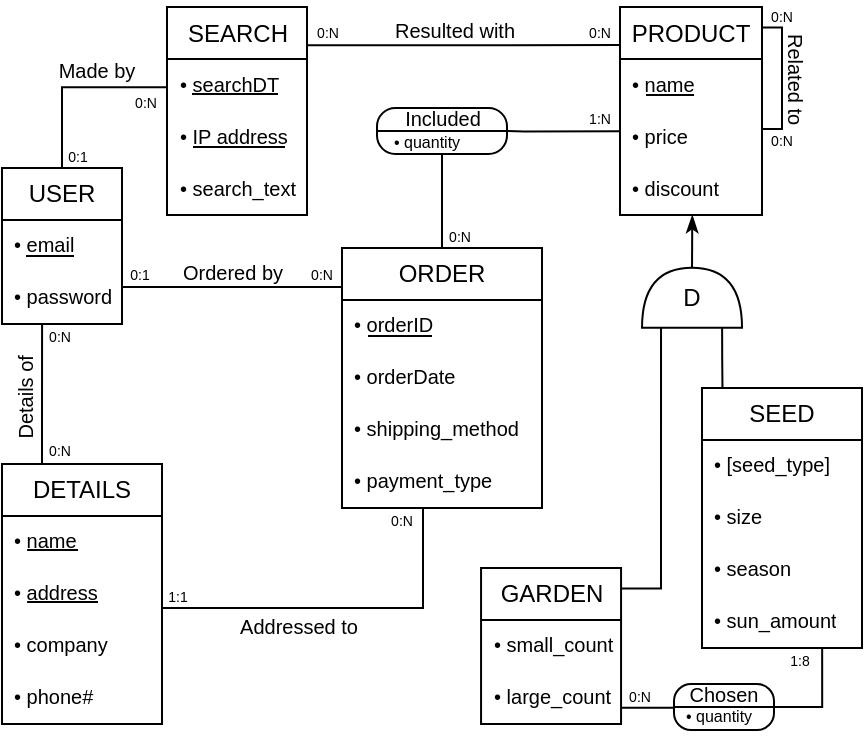 <mxfile version="23.1.4" type="device">
  <diagram name="Page-1" id="b520641d-4fe3-3701-9064-5fc419738815">
    <mxGraphModel dx="497" dy="582" grid="1" gridSize="10" guides="1" tooltips="1" connect="1" arrows="1" fold="1" page="0" pageScale="1" pageWidth="1100" pageHeight="850" background="none" math="0" shadow="0">
      <root>
        <mxCell id="0" />
        <mxCell id="1" parent="0" />
        <mxCell id="lDSgatOu9usaqV24lOmU-206" value="&lt;font style=&quot;font-size: 7px;&quot;&gt;0:N&lt;/font&gt;" style="text;html=1;strokeColor=none;fillColor=none;align=center;verticalAlign=middle;whiteSpace=wrap;rounded=0;" parent="1" vertex="1">
          <mxGeometry x="690.03" y="220" width="20" height="10" as="geometry" />
        </mxCell>
        <mxCell id="lDSgatOu9usaqV24lOmU-209" style="edgeStyle=orthogonalEdgeStyle;rounded=0;orthogonalLoop=1;jettySize=auto;html=1;exitX=1;exitY=0.5;exitDx=0;exitDy=0;exitPerimeter=0;endArrow=classicThin;endFill=1;entryX=0.509;entryY=1.002;entryDx=0;entryDy=0;entryPerimeter=0;" parent="1" source="lDSgatOu9usaqV24lOmU-208" target="lDSgatOu9usaqV24lOmU-195" edge="1">
          <mxGeometry relative="1" as="geometry">
            <mxPoint x="670" y="280" as="targetPoint" />
            <Array as="points" />
          </mxGeometry>
        </mxCell>
        <mxCell id="lDSgatOu9usaqV24lOmU-208" value="D" style="shape=or;whiteSpace=wrap;html=1;direction=north;rounded=0;" parent="1" vertex="1">
          <mxGeometry x="630.01" y="289.87" width="50" height="30" as="geometry" />
        </mxCell>
        <mxCell id="lDSgatOu9usaqV24lOmU-213" value="" style="endArrow=none;html=1;rounded=0;edgeStyle=orthogonalEdgeStyle;exitX=0.5;exitY=1;exitDx=0;exitDy=0;entryX=0.5;entryY=0;entryDx=0;entryDy=0;" parent="1" source="lDSgatOu9usaqV24lOmU-214" target="lDSgatOu9usaqV24lOmU-7" edge="1">
          <mxGeometry width="50" height="50" relative="1" as="geometry">
            <mxPoint x="652.53" y="912" as="sourcePoint" />
            <mxPoint x="460.53" y="250" as="targetPoint" />
            <Array as="points" />
          </mxGeometry>
        </mxCell>
        <mxCell id="lDSgatOu9usaqV24lOmU-219" value="" style="endArrow=none;html=1;rounded=0;edgeStyle=orthogonalEdgeStyle;entryX=1;entryY=0.5;entryDx=0;entryDy=0;exitX=0.003;exitY=0.391;exitDx=0;exitDy=0;exitPerimeter=0;" parent="1" source="lDSgatOu9usaqV24lOmU-191" target="lDSgatOu9usaqV24lOmU-214" edge="1">
          <mxGeometry width="50" height="50" relative="1" as="geometry">
            <mxPoint x="590.53" y="210" as="sourcePoint" />
            <mxPoint x="570.53" y="230" as="targetPoint" />
            <Array as="points">
              <mxPoint x="571" y="222" />
            </Array>
          </mxGeometry>
        </mxCell>
        <mxCell id="lDSgatOu9usaqV24lOmU-221" value="&lt;font style=&quot;font-size: 7px;&quot;&gt;1:N&lt;/font&gt;" style="text;html=1;strokeColor=none;fillColor=none;align=center;verticalAlign=middle;whiteSpace=wrap;rounded=0;" parent="1" vertex="1">
          <mxGeometry x="599" y="209" width="20" height="10" as="geometry" />
        </mxCell>
        <mxCell id="lDSgatOu9usaqV24lOmU-223" value="SEED" style="swimlane;fontStyle=0;childLayout=stackLayout;horizontal=1;startSize=26;fillColor=none;horizontalStack=0;resizeParent=1;resizeParentMax=0;resizeLast=0;collapsible=0;marginBottom=0;whiteSpace=wrap;html=1;rounded=0;" parent="1" vertex="1">
          <mxGeometry x="660" y="350" width="80" height="130" as="geometry">
            <mxRectangle x="280" y="893.5" width="70" height="30" as="alternateBounds" />
          </mxGeometry>
        </mxCell>
        <mxCell id="lDSgatOu9usaqV24lOmU-224" value="• [seed_type]" style="text;strokeColor=none;fillColor=none;align=left;verticalAlign=top;spacingLeft=4;spacingRight=4;overflow=hidden;rotatable=0;points=[[0,0.5],[1,0.5]];portConstraint=eastwest;whiteSpace=wrap;html=1;fontSize=10;rounded=0;" parent="lDSgatOu9usaqV24lOmU-223" vertex="1">
          <mxGeometry y="26" width="80" height="26" as="geometry" />
        </mxCell>
        <mxCell id="lDSgatOu9usaqV24lOmU-226" value="• size" style="text;strokeColor=none;fillColor=none;align=left;verticalAlign=top;spacingLeft=4;spacingRight=4;overflow=hidden;rotatable=0;points=[[0,0.5],[1,0.5]];portConstraint=eastwest;whiteSpace=wrap;html=1;fontSize=10;rounded=0;" parent="lDSgatOu9usaqV24lOmU-223" vertex="1">
          <mxGeometry y="52" width="80" height="26" as="geometry" />
        </mxCell>
        <mxCell id="lDSgatOu9usaqV24lOmU-227" value="• season" style="text;strokeColor=none;fillColor=none;align=left;verticalAlign=top;spacingLeft=4;spacingRight=4;overflow=hidden;rotatable=0;points=[[0,0.5],[1,0.5]];portConstraint=eastwest;whiteSpace=wrap;html=1;fontSize=10;rounded=0;" parent="lDSgatOu9usaqV24lOmU-223" vertex="1">
          <mxGeometry y="78" width="80" height="26" as="geometry" />
        </mxCell>
        <mxCell id="lDSgatOu9usaqV24lOmU-229" value="• sun_amount" style="text;strokeColor=none;fillColor=none;align=left;verticalAlign=top;spacingLeft=4;spacingRight=4;overflow=hidden;rotatable=0;points=[[0,0.5],[1,0.5]];portConstraint=eastwest;whiteSpace=wrap;html=1;fontSize=10;rounded=0;" parent="lDSgatOu9usaqV24lOmU-223" vertex="1">
          <mxGeometry y="104" width="80" height="26" as="geometry" />
        </mxCell>
        <mxCell id="lDSgatOu9usaqV24lOmU-230" value="GARDEN" style="swimlane;fontStyle=0;childLayout=stackLayout;horizontal=1;startSize=26;fillColor=none;horizontalStack=0;resizeParent=1;resizeParentMax=0;resizeLast=0;collapsible=0;marginBottom=0;whiteSpace=wrap;html=1;rounded=0;" parent="1" vertex="1">
          <mxGeometry x="549.53" y="440" width="70" height="78" as="geometry" />
        </mxCell>
        <mxCell id="lDSgatOu9usaqV24lOmU-231" value="• small_count" style="text;strokeColor=none;fillColor=none;align=left;verticalAlign=top;spacingLeft=4;spacingRight=4;overflow=hidden;rotatable=0;points=[[0,0.5],[1,0.5]];portConstraint=eastwest;whiteSpace=wrap;html=1;fontSize=10;rounded=0;" parent="lDSgatOu9usaqV24lOmU-230" vertex="1">
          <mxGeometry y="26" width="70" height="26" as="geometry" />
        </mxCell>
        <mxCell id="lDSgatOu9usaqV24lOmU-232" value="• large_count" style="text;strokeColor=none;fillColor=none;align=left;verticalAlign=top;spacingLeft=4;spacingRight=4;overflow=hidden;rotatable=0;points=[[0,0.5],[1,0.5]];portConstraint=eastwest;whiteSpace=wrap;html=1;fontSize=10;rounded=0;" parent="lDSgatOu9usaqV24lOmU-230" vertex="1">
          <mxGeometry y="52" width="70" height="26" as="geometry" />
        </mxCell>
        <mxCell id="lDSgatOu9usaqV24lOmU-240" value="" style="endArrow=none;html=1;rounded=0;edgeStyle=orthogonalEdgeStyle;exitX=1;exitY=0.5;exitDx=0;exitDy=0;entryX=0.751;entryY=1.002;entryDx=0;entryDy=0;entryPerimeter=0;" parent="1" source="lDSgatOu9usaqV24lOmU-236" target="lDSgatOu9usaqV24lOmU-229" edge="1">
          <mxGeometry width="50" height="50" relative="1" as="geometry">
            <mxPoint x="409.94" y="1477.5" as="sourcePoint" />
            <mxPoint x="770" y="480" as="targetPoint" />
            <Array as="points">
              <mxPoint x="720" y="510" />
            </Array>
          </mxGeometry>
        </mxCell>
        <mxCell id="lDSgatOu9usaqV24lOmU-241" value="" style="endArrow=none;html=1;rounded=0;edgeStyle=orthogonalEdgeStyle;exitX=1.002;exitY=0.688;exitDx=0;exitDy=0;exitPerimeter=0;entryX=0;entryY=0.5;entryDx=0;entryDy=0;" parent="1" source="lDSgatOu9usaqV24lOmU-232" target="lDSgatOu9usaqV24lOmU-236" edge="1">
          <mxGeometry width="50" height="50" relative="1" as="geometry">
            <mxPoint x="680" y="490" as="sourcePoint" />
            <mxPoint x="690" y="490" as="targetPoint" />
            <Array as="points">
              <mxPoint x="650" y="510" />
            </Array>
          </mxGeometry>
        </mxCell>
        <mxCell id="lDSgatOu9usaqV24lOmU-242" value="&lt;font style=&quot;font-size: 7px;&quot;&gt;0:N&lt;/font&gt;" style="text;html=1;strokeColor=none;fillColor=none;align=center;verticalAlign=middle;whiteSpace=wrap;rounded=0;" parent="1" vertex="1">
          <mxGeometry x="618.53" y="498" width="20" height="10" as="geometry" />
        </mxCell>
        <mxCell id="lDSgatOu9usaqV24lOmU-243" value="&lt;font style=&quot;font-size: 7px;&quot;&gt;1:8&lt;/font&gt;" style="text;html=1;strokeColor=none;fillColor=none;align=center;verticalAlign=middle;whiteSpace=wrap;rounded=0;" parent="1" vertex="1">
          <mxGeometry x="699.03" y="480" width="20" height="10" as="geometry" />
        </mxCell>
        <mxCell id="lDSgatOu9usaqV24lOmU-245" value="" style="endArrow=none;html=1;rounded=0;edgeStyle=orthogonalEdgeStyle;entryX=0.128;entryY=-0.003;entryDx=0;entryDy=0;entryPerimeter=0;exitX=-0.005;exitY=0.801;exitDx=0;exitDy=0;exitPerimeter=0;" parent="1" source="lDSgatOu9usaqV24lOmU-208" target="lDSgatOu9usaqV24lOmU-223" edge="1">
          <mxGeometry width="50" height="50" relative="1" as="geometry">
            <mxPoint x="670" y="330" as="sourcePoint" />
            <mxPoint x="680" y="340" as="targetPoint" />
            <Array as="points">
              <mxPoint x="670" y="335" />
            </Array>
          </mxGeometry>
        </mxCell>
        <mxCell id="lDSgatOu9usaqV24lOmU-246" value="" style="endArrow=none;html=1;rounded=0;edgeStyle=orthogonalEdgeStyle;entryX=1.002;entryY=0.131;entryDx=0;entryDy=0;entryPerimeter=0;exitX=0.002;exitY=0.19;exitDx=0;exitDy=0;exitPerimeter=0;" parent="1" source="lDSgatOu9usaqV24lOmU-208" target="lDSgatOu9usaqV24lOmU-230" edge="1">
          <mxGeometry width="50" height="50" relative="1" as="geometry">
            <mxPoint x="640" y="340" as="sourcePoint" />
            <mxPoint x="660" y="380" as="targetPoint" />
            <Array as="points">
              <mxPoint x="640" y="450" />
            </Array>
          </mxGeometry>
        </mxCell>
        <mxCell id="EjHgjBkM1AAD6GTBpVpu-16" value="" style="group;rounded=1;arcSize=21;absoluteArcSize=0;" parent="1" vertex="1" connectable="0">
          <mxGeometry x="646" y="498" width="50.0" height="23" as="geometry" />
        </mxCell>
        <mxCell id="lDSgatOu9usaqV24lOmU-236" value="&lt;span style=&quot;font-size: 10px;&quot;&gt;Chosen&lt;br&gt;&lt;br&gt;&lt;/span&gt;" style="rounded=1;whiteSpace=wrap;html=1;arcSize=37;" parent="EjHgjBkM1AAD6GTBpVpu-16" vertex="1">
          <mxGeometry width="50" height="23" as="geometry" />
        </mxCell>
        <mxCell id="lDSgatOu9usaqV24lOmU-237" value="• quantity" style="text;html=1;strokeColor=none;fillColor=none;align=left;verticalAlign=middle;whiteSpace=wrap;rounded=0;fontSize=8;" parent="EjHgjBkM1AAD6GTBpVpu-16" vertex="1">
          <mxGeometry x="3.5" y="12" width="41.5" height="8" as="geometry" />
        </mxCell>
        <mxCell id="lDSgatOu9usaqV24lOmU-238" value="" style="endArrow=none;html=1;rounded=0;entryX=1;entryY=0.5;entryDx=0;entryDy=0;exitX=0;exitY=0.5;exitDx=0;exitDy=0;" parent="EjHgjBkM1AAD6GTBpVpu-16" source="lDSgatOu9usaqV24lOmU-236" target="lDSgatOu9usaqV24lOmU-236" edge="1">
          <mxGeometry width="50" height="50" relative="1" as="geometry">
            <mxPoint x="377.833" y="278" as="sourcePoint" />
            <mxPoint x="432.0" y="228" as="targetPoint" />
          </mxGeometry>
        </mxCell>
        <mxCell id="lDSgatOu9usaqV24lOmU-92" value="" style="group;collapsible=0;rounded=0;" parent="1" vertex="1" connectable="0">
          <mxGeometry x="480" y="280" width="100" height="130" as="geometry" />
        </mxCell>
        <mxCell id="lDSgatOu9usaqV24lOmU-7" value="ORDER" style="swimlane;fontStyle=0;childLayout=stackLayout;horizontal=1;startSize=26;fillColor=none;horizontalStack=0;resizeParent=1;resizeParentMax=0;resizeLast=0;collapsible=0;marginBottom=0;whiteSpace=wrap;html=1;rounded=0;" parent="lDSgatOu9usaqV24lOmU-92" vertex="1">
          <mxGeometry width="100" height="130" as="geometry">
            <mxRectangle width="80" height="30" as="alternateBounds" />
          </mxGeometry>
        </mxCell>
        <mxCell id="lDSgatOu9usaqV24lOmU-8" value="• orderID" style="text;strokeColor=none;fillColor=none;align=left;verticalAlign=top;spacingLeft=4;spacingRight=4;overflow=hidden;rotatable=0;points=[[0,0.5],[1,0.5]];portConstraint=eastwest;whiteSpace=wrap;html=1;fontSize=10;rounded=0;" parent="lDSgatOu9usaqV24lOmU-7" vertex="1">
          <mxGeometry y="26" width="100" height="26" as="geometry" />
        </mxCell>
        <mxCell id="lDSgatOu9usaqV24lOmU-10" value="• orderDate" style="text;strokeColor=none;fillColor=none;align=left;verticalAlign=top;spacingLeft=4;spacingRight=4;overflow=hidden;rotatable=0;points=[[0,0.5],[1,0.5]];portConstraint=eastwest;whiteSpace=wrap;html=1;fontSize=10;rounded=0;" parent="lDSgatOu9usaqV24lOmU-7" vertex="1">
          <mxGeometry y="52" width="100" height="26" as="geometry" />
        </mxCell>
        <mxCell id="lDSgatOu9usaqV24lOmU-12" value="• shipping_method" style="text;strokeColor=none;fillColor=none;align=left;verticalAlign=top;spacingLeft=4;spacingRight=4;overflow=hidden;rotatable=0;points=[[0,0.5],[1,0.5]];portConstraint=eastwest;whiteSpace=wrap;html=1;fontSize=10;rounded=0;" parent="lDSgatOu9usaqV24lOmU-7" vertex="1">
          <mxGeometry y="78" width="100" height="26" as="geometry" />
        </mxCell>
        <mxCell id="lDSgatOu9usaqV24lOmU-13" value="• payment_type" style="text;strokeColor=none;fillColor=none;align=left;verticalAlign=top;spacingLeft=4;spacingRight=4;overflow=hidden;rotatable=0;points=[[0,0.5],[1,0.5]];portConstraint=eastwest;whiteSpace=wrap;html=1;fontSize=10;rounded=0;" parent="lDSgatOu9usaqV24lOmU-7" vertex="1">
          <mxGeometry y="104" width="100" height="26" as="geometry" />
        </mxCell>
        <mxCell id="lDSgatOu9usaqV24lOmU-83" value="" style="endArrow=none;html=1;rounded=0;" parent="lDSgatOu9usaqV24lOmU-92" edge="1">
          <mxGeometry width="50" height="50" relative="1" as="geometry">
            <mxPoint x="13" y="44" as="sourcePoint" />
            <mxPoint x="45" y="44" as="targetPoint" />
          </mxGeometry>
        </mxCell>
        <mxCell id="lDSgatOu9usaqV24lOmU-220" value="" style="group;rounded=0;" parent="1" vertex="1" connectable="0">
          <mxGeometry x="497.5" y="210" width="65" height="23" as="geometry" />
        </mxCell>
        <mxCell id="lDSgatOu9usaqV24lOmU-214" value="&lt;span style=&quot;font-size: 10px;&quot;&gt;Included&lt;br&gt;&lt;br&gt;&lt;/span&gt;" style="rounded=1;whiteSpace=wrap;html=1;arcSize=40;" parent="lDSgatOu9usaqV24lOmU-220" vertex="1">
          <mxGeometry width="65" height="23" as="geometry" />
        </mxCell>
        <mxCell id="lDSgatOu9usaqV24lOmU-216" value="• quantity" style="text;html=1;strokeColor=none;fillColor=none;align=left;verticalAlign=middle;whiteSpace=wrap;rounded=0;fontSize=8;" parent="lDSgatOu9usaqV24lOmU-220" vertex="1">
          <mxGeometry x="6.5" y="13" width="52" height="8" as="geometry" />
        </mxCell>
        <mxCell id="lDSgatOu9usaqV24lOmU-215" value="" style="endArrow=none;html=1;rounded=0;entryX=1;entryY=0.5;entryDx=0;entryDy=0;exitX=0;exitY=0.5;exitDx=0;exitDy=0;" parent="lDSgatOu9usaqV24lOmU-220" source="lDSgatOu9usaqV24lOmU-214" target="lDSgatOu9usaqV24lOmU-214" edge="1">
          <mxGeometry width="50" height="50" relative="1" as="geometry">
            <mxPoint x="387.833" y="278" as="sourcePoint" />
            <mxPoint x="442.0" y="228" as="targetPoint" />
          </mxGeometry>
        </mxCell>
        <mxCell id="lDSgatOu9usaqV24lOmU-222" value="&lt;font style=&quot;font-size: 7px;&quot;&gt;0:N&lt;/font&gt;" style="text;html=1;strokeColor=none;fillColor=none;align=center;verticalAlign=middle;whiteSpace=wrap;rounded=0;" parent="1" vertex="1">
          <mxGeometry x="528.53" y="268" width="20" height="10" as="geometry" />
        </mxCell>
        <mxCell id="lDSgatOu9usaqV24lOmU-1" value="USER" style="swimlane;fontStyle=0;childLayout=stackLayout;horizontal=1;startSize=26;fillColor=none;horizontalStack=0;resizeParent=1;resizeParentMax=0;resizeLast=0;collapsible=0;marginBottom=0;whiteSpace=wrap;html=1;rounded=0;" parent="1" vertex="1">
          <mxGeometry x="310" y="240" width="60" height="78" as="geometry">
            <mxRectangle x="152" y="600" width="70" height="30" as="alternateBounds" />
          </mxGeometry>
        </mxCell>
        <mxCell id="lDSgatOu9usaqV24lOmU-2" value="• email" style="text;strokeColor=none;fillColor=none;align=left;verticalAlign=top;spacingLeft=4;spacingRight=4;overflow=hidden;rotatable=0;points=[[0,0.5],[1,0.5]];portConstraint=eastwest;whiteSpace=wrap;html=1;fontSize=10;rounded=0;" parent="lDSgatOu9usaqV24lOmU-1" vertex="1">
          <mxGeometry y="26" width="60" height="26" as="geometry" />
        </mxCell>
        <mxCell id="lDSgatOu9usaqV24lOmU-6" value="" style="endArrow=none;html=1;rounded=0;" parent="lDSgatOu9usaqV24lOmU-1" edge="1">
          <mxGeometry width="50" height="50" relative="1" as="geometry">
            <mxPoint x="12" y="44" as="sourcePoint" />
            <mxPoint x="36" y="44" as="targetPoint" />
          </mxGeometry>
        </mxCell>
        <mxCell id="lDSgatOu9usaqV24lOmU-3" value="• password" style="text;strokeColor=none;fillColor=none;align=left;verticalAlign=top;spacingLeft=4;spacingRight=4;overflow=hidden;rotatable=0;points=[[0,0.5],[1,0.5]];portConstraint=eastwest;whiteSpace=wrap;html=1;fontSize=10;rounded=0;" parent="lDSgatOu9usaqV24lOmU-1" vertex="1">
          <mxGeometry y="52" width="60" height="26" as="geometry" />
        </mxCell>
        <mxCell id="EjHgjBkM1AAD6GTBpVpu-24" value="&lt;font style=&quot;font-size: 7px;&quot;&gt;0:N&lt;/font&gt;" style="text;html=1;strokeColor=none;fillColor=none;align=center;verticalAlign=middle;whiteSpace=wrap;rounded=0;" parent="1" vertex="1">
          <mxGeometry x="690.03" y="158" width="20" height="10" as="geometry" />
        </mxCell>
        <mxCell id="EjHgjBkM1AAD6GTBpVpu-40" value="" style="endArrow=none;html=1;rounded=0;edgeStyle=orthogonalEdgeStyle;entryX=0.004;entryY=0.541;entryDx=0;entryDy=0;entryPerimeter=0;exitX=0.5;exitY=0;exitDx=0;exitDy=0;" parent="1" source="lDSgatOu9usaqV24lOmU-1" target="EjHgjBkM1AAD6GTBpVpu-27" edge="1">
          <mxGeometry width="50" height="50" relative="1" as="geometry">
            <mxPoint x="350" y="230" as="sourcePoint" />
            <mxPoint x="250" y="190" as="targetPoint" />
            <Array as="points">
              <mxPoint x="340" y="200" />
            </Array>
          </mxGeometry>
        </mxCell>
        <mxCell id="EjHgjBkM1AAD6GTBpVpu-43" value="&lt;font style=&quot;font-size: 10px;&quot;&gt;Made by&lt;/font&gt;" style="edgeLabel;html=1;align=center;verticalAlign=middle;resizable=0;points=[];labelBackgroundColor=none;rounded=0;" parent="EjHgjBkM1AAD6GTBpVpu-40" vertex="1" connectable="0">
          <mxGeometry x="-0.308" relative="1" as="geometry">
            <mxPoint x="17" y="-17" as="offset" />
          </mxGeometry>
        </mxCell>
        <mxCell id="EjHgjBkM1AAD6GTBpVpu-41" value="&lt;font style=&quot;font-size: 7px;&quot;&gt;0:1&lt;/font&gt;" style="text;html=1;strokeColor=none;fillColor=none;align=center;verticalAlign=middle;whiteSpace=wrap;rounded=0;" parent="1" vertex="1">
          <mxGeometry x="338" y="228" width="20" height="10" as="geometry" />
        </mxCell>
        <mxCell id="EjHgjBkM1AAD6GTBpVpu-42" value="&lt;font style=&quot;font-size: 7px;&quot;&gt;0:N&lt;/font&gt;" style="text;html=1;strokeColor=none;fillColor=none;align=center;verticalAlign=middle;whiteSpace=wrap;rounded=0;" parent="1" vertex="1">
          <mxGeometry x="372" y="201" width="20" height="10" as="geometry" />
        </mxCell>
        <mxCell id="EjHgjBkM1AAD6GTBpVpu-44" value="" style="endArrow=none;html=1;rounded=0;edgeStyle=orthogonalEdgeStyle;entryX=-0.003;entryY=0.183;entryDx=0;entryDy=0;entryPerimeter=0;exitX=0.998;exitY=0.184;exitDx=0;exitDy=0;exitPerimeter=0;" parent="1" source="EjHgjBkM1AAD6GTBpVpu-26" target="lDSgatOu9usaqV24lOmU-188" edge="1">
          <mxGeometry width="50" height="50" relative="1" as="geometry">
            <mxPoint x="380" y="200" as="sourcePoint" />
            <mxPoint x="542" y="180" as="targetPoint" />
            <Array as="points" />
          </mxGeometry>
        </mxCell>
        <mxCell id="EjHgjBkM1AAD6GTBpVpu-47" value="Resulted with" style="edgeLabel;html=1;align=center;verticalAlign=middle;resizable=0;points=[];labelBackgroundColor=none;fontSize=10;rounded=0;" parent="EjHgjBkM1AAD6GTBpVpu-44" vertex="1" connectable="0">
          <mxGeometry x="0.117" y="1" relative="1" as="geometry">
            <mxPoint x="-14" y="-7" as="offset" />
          </mxGeometry>
        </mxCell>
        <mxCell id="EjHgjBkM1AAD6GTBpVpu-45" value="&lt;font style=&quot;font-size: 7px;&quot;&gt;0:N&lt;/font&gt;" style="text;html=1;strokeColor=none;fillColor=none;align=center;verticalAlign=middle;whiteSpace=wrap;rounded=0;" parent="1" vertex="1">
          <mxGeometry x="460" y="286.5" width="20" height="10" as="geometry" />
        </mxCell>
        <mxCell id="EjHgjBkM1AAD6GTBpVpu-46" value="&lt;font style=&quot;font-size: 7px;&quot;&gt;0:N&lt;/font&gt;" style="text;html=1;strokeColor=none;fillColor=none;align=center;verticalAlign=middle;whiteSpace=wrap;rounded=0;" parent="1" vertex="1">
          <mxGeometry x="599" y="166" width="20" height="10" as="geometry" />
        </mxCell>
        <mxCell id="OaldTgsXg-8UTPiW4Anr-25" value="&lt;font style=&quot;font-size: 7px;&quot;&gt;0:N&lt;/font&gt;" style="text;html=1;strokeColor=none;fillColor=none;align=center;verticalAlign=middle;whiteSpace=wrap;rounded=0;" parent="1" vertex="1">
          <mxGeometry x="462.5" y="166" width="20" height="10" as="geometry" />
        </mxCell>
        <mxCell id="OaldTgsXg-8UTPiW4Anr-26" value="&lt;font style=&quot;font-size: 7px;&quot;&gt;1:1&lt;/font&gt;" style="text;html=1;strokeColor=none;fillColor=none;align=center;verticalAlign=middle;whiteSpace=wrap;rounded=0;" parent="1" vertex="1">
          <mxGeometry x="387.5" y="448" width="20" height="10" as="geometry" />
        </mxCell>
        <mxCell id="OaldTgsXg-8UTPiW4Anr-27" value="&lt;font style=&quot;font-size: 7px;&quot;&gt;0:1&lt;/font&gt;" style="text;html=1;strokeColor=none;fillColor=none;align=center;verticalAlign=middle;whiteSpace=wrap;rounded=0;" parent="1" vertex="1">
          <mxGeometry x="369" y="286.5" width="20" height="10" as="geometry" />
        </mxCell>
        <mxCell id="OaldTgsXg-8UTPiW4Anr-28" value="" style="endArrow=none;html=1;rounded=0;edgeStyle=orthogonalEdgeStyle;exitX=0.334;exitY=0.997;exitDx=0;exitDy=0;exitPerimeter=0;entryX=0.25;entryY=0;entryDx=0;entryDy=0;" parent="1" source="lDSgatOu9usaqV24lOmU-3" target="lDSgatOu9usaqV24lOmU-59" edge="1">
          <mxGeometry width="50" height="50" relative="1" as="geometry">
            <mxPoint x="310" y="340" as="sourcePoint" />
            <mxPoint x="330" y="380" as="targetPoint" />
            <Array as="points">
              <mxPoint x="330" y="370" />
              <mxPoint x="330" y="370" />
            </Array>
          </mxGeometry>
        </mxCell>
        <mxCell id="OaldTgsXg-8UTPiW4Anr-31" value="Details of" style="edgeLabel;html=1;align=center;verticalAlign=middle;resizable=0;points=[];labelBackgroundColor=none;fontSize=10;rotation=270;" parent="OaldTgsXg-8UTPiW4Anr-28" vertex="1" connectable="0">
          <mxGeometry x="-0.082" y="1" relative="1" as="geometry">
            <mxPoint x="-10" y="5" as="offset" />
          </mxGeometry>
        </mxCell>
        <mxCell id="OaldTgsXg-8UTPiW4Anr-29" value="&lt;font style=&quot;font-size: 7px;&quot;&gt;0:N&lt;/font&gt;" style="text;html=1;strokeColor=none;fillColor=none;align=center;verticalAlign=middle;whiteSpace=wrap;rounded=0;" parent="1" vertex="1">
          <mxGeometry x="329" y="375" width="20" height="10" as="geometry" />
        </mxCell>
        <mxCell id="OaldTgsXg-8UTPiW4Anr-30" value="&lt;font style=&quot;font-size: 7px;&quot;&gt;0:N&lt;/font&gt;" style="text;html=1;strokeColor=none;fillColor=none;align=center;verticalAlign=middle;whiteSpace=wrap;rounded=0;" parent="1" vertex="1">
          <mxGeometry x="329" y="317.87" width="20" height="10" as="geometry" />
        </mxCell>
        <mxCell id="_Cx1qPkDU72B1DqgVCxw-10" style="edgeStyle=orthogonalEdgeStyle;rounded=0;orthogonalLoop=1;jettySize=auto;html=1;endArrow=none;endFill=0;entryX=1.003;entryY=0.769;entryDx=0;entryDy=0;entryPerimeter=0;exitX=0.405;exitY=1;exitDx=0;exitDy=0;exitPerimeter=0;" parent="1" source="lDSgatOu9usaqV24lOmU-13" target="lDSgatOu9usaqV24lOmU-62" edge="1">
          <mxGeometry relative="1" as="geometry">
            <mxPoint x="520" y="440" as="sourcePoint" />
            <mxPoint x="410" y="400" as="targetPoint" />
            <Array as="points" />
          </mxGeometry>
        </mxCell>
        <mxCell id="TbPYrLYdabiimFpBmDX--18" value="Addressed to" style="edgeLabel;html=1;align=center;verticalAlign=middle;resizable=0;points=[];labelBackgroundColor=none;fontSize=10;" parent="_Cx1qPkDU72B1DqgVCxw-10" vertex="1" connectable="0">
          <mxGeometry x="0.011" y="-1" relative="1" as="geometry">
            <mxPoint x="-22" y="10" as="offset" />
          </mxGeometry>
        </mxCell>
        <mxCell id="_Cx1qPkDU72B1DqgVCxw-5" value="" style="group" parent="1" vertex="1" connectable="0">
          <mxGeometry x="392.5" y="159.5" width="70" height="104" as="geometry" />
        </mxCell>
        <mxCell id="EjHgjBkM1AAD6GTBpVpu-26" value="SEARCH" style="swimlane;fontStyle=0;childLayout=stackLayout;horizontal=1;startSize=26;fillColor=none;horizontalStack=0;resizeParent=1;resizeParentMax=0;resizeLast=0;collapsible=0;marginBottom=0;whiteSpace=wrap;html=1;rounded=0;" parent="_Cx1qPkDU72B1DqgVCxw-5" vertex="1">
          <mxGeometry width="70" height="104" as="geometry">
            <mxRectangle x="152" y="600" width="70" height="30" as="alternateBounds" />
          </mxGeometry>
        </mxCell>
        <mxCell id="EjHgjBkM1AAD6GTBpVpu-27" value="• searchDT" style="text;strokeColor=none;fillColor=none;align=left;verticalAlign=top;spacingLeft=4;spacingRight=4;overflow=hidden;rotatable=0;points=[[0,0.5],[1,0.5]];portConstraint=eastwest;whiteSpace=wrap;html=1;fontSize=10;rounded=0;" parent="EjHgjBkM1AAD6GTBpVpu-26" vertex="1">
          <mxGeometry y="26" width="70" height="26" as="geometry" />
        </mxCell>
        <mxCell id="EjHgjBkM1AAD6GTBpVpu-48" value="• IP address" style="text;strokeColor=none;fillColor=none;align=left;verticalAlign=top;spacingLeft=4;spacingRight=4;overflow=hidden;rotatable=0;points=[[0,0.5],[1,0.5]];portConstraint=eastwest;whiteSpace=wrap;html=1;fontSize=10;rounded=0;" parent="EjHgjBkM1AAD6GTBpVpu-26" vertex="1">
          <mxGeometry y="52" width="70" height="26" as="geometry" />
        </mxCell>
        <mxCell id="_Cx1qPkDU72B1DqgVCxw-4" value="• search_text" style="text;strokeColor=none;fillColor=none;align=left;verticalAlign=top;spacingLeft=4;spacingRight=4;overflow=hidden;rotatable=0;points=[[0,0.5],[1,0.5]];portConstraint=eastwest;whiteSpace=wrap;html=1;fontSize=10;rounded=0;" parent="EjHgjBkM1AAD6GTBpVpu-26" vertex="1">
          <mxGeometry y="78" width="70" height="26" as="geometry" />
        </mxCell>
        <mxCell id="EjHgjBkM1AAD6GTBpVpu-28" value="" style="endArrow=none;html=1;rounded=0;" parent="EjHgjBkM1AAD6GTBpVpu-26" edge="1">
          <mxGeometry width="50" height="50" relative="1" as="geometry">
            <mxPoint x="12.5" y="43.5" as="sourcePoint" />
            <mxPoint x="55.5" y="43.5" as="targetPoint" />
          </mxGeometry>
        </mxCell>
        <mxCell id="EjHgjBkM1AAD6GTBpVpu-49" value="" style="endArrow=none;html=1;rounded=0;" parent="_Cx1qPkDU72B1DqgVCxw-5" edge="1">
          <mxGeometry width="50" height="50" relative="1" as="geometry">
            <mxPoint x="13" y="70" as="sourcePoint" />
            <mxPoint x="59" y="70" as="targetPoint" />
          </mxGeometry>
        </mxCell>
        <mxCell id="_Cx1qPkDU72B1DqgVCxw-13" style="edgeStyle=orthogonalEdgeStyle;rounded=0;orthogonalLoop=1;jettySize=auto;html=1;entryX=1.006;entryY=0.287;entryDx=0;entryDy=0;entryPerimeter=0;endArrow=none;endFill=0;exitX=0.001;exitY=0.15;exitDx=0;exitDy=0;exitPerimeter=0;" parent="1" source="lDSgatOu9usaqV24lOmU-7" target="lDSgatOu9usaqV24lOmU-3" edge="1">
          <mxGeometry relative="1" as="geometry">
            <mxPoint x="400" y="320" as="sourcePoint" />
          </mxGeometry>
        </mxCell>
        <mxCell id="TbPYrLYdabiimFpBmDX--14" value="Ordered by" style="edgeLabel;html=1;align=center;verticalAlign=middle;resizable=0;points=[];labelBackgroundColor=none;fontSize=10;" parent="_Cx1qPkDU72B1DqgVCxw-13" vertex="1" connectable="0">
          <mxGeometry x="-0.082" y="4" relative="1" as="geometry">
            <mxPoint x="-5" y="-12" as="offset" />
          </mxGeometry>
        </mxCell>
        <mxCell id="TbPYrLYdabiimFpBmDX--13" value="&lt;font style=&quot;font-size: 7px;&quot;&gt;0:N&lt;/font&gt;" style="text;html=1;strokeColor=none;fillColor=none;align=center;verticalAlign=middle;whiteSpace=wrap;rounded=0;" parent="1" vertex="1">
          <mxGeometry x="499.5" y="410" width="20" height="10" as="geometry" />
        </mxCell>
        <mxCell id="lDSgatOu9usaqV24lOmU-71" value="" style="endArrow=none;html=1;rounded=0;" parent="1" edge="1">
          <mxGeometry width="50" height="50" relative="1" as="geometry">
            <mxPoint x="322.556" y="431" as="sourcePoint" />
            <mxPoint x="348" y="431" as="targetPoint" />
          </mxGeometry>
        </mxCell>
        <mxCell id="OaldTgsXg-8UTPiW4Anr-34" value="" style="endArrow=none;html=1;rounded=0;" parent="1" edge="1">
          <mxGeometry width="50" height="50" relative="1" as="geometry">
            <mxPoint x="322.556" y="457" as="sourcePoint" />
            <mxPoint x="358" y="457" as="targetPoint" />
          </mxGeometry>
        </mxCell>
        <mxCell id="lDSgatOu9usaqV24lOmU-59" value="DETAILS" style="swimlane;fontStyle=0;childLayout=stackLayout;horizontal=1;startSize=26;fillColor=none;horizontalStack=0;resizeParent=1;resizeParentMax=0;resizeLast=0;collapsible=0;marginBottom=0;whiteSpace=wrap;html=1;rounded=0;" parent="1" vertex="1">
          <mxGeometry x="310" y="388" width="80" height="130" as="geometry">
            <mxRectangle width="100" height="30" as="alternateBounds" />
          </mxGeometry>
        </mxCell>
        <mxCell id="lDSgatOu9usaqV24lOmU-60" value="• name" style="text;strokeColor=none;fillColor=none;align=left;verticalAlign=top;spacingLeft=4;spacingRight=4;overflow=hidden;rotatable=0;points=[[0,0.5],[1,0.5]];portConstraint=eastwest;whiteSpace=wrap;html=1;fontSize=10;rounded=0;" parent="lDSgatOu9usaqV24lOmU-59" vertex="1">
          <mxGeometry y="26" width="80" height="26" as="geometry" />
        </mxCell>
        <mxCell id="lDSgatOu9usaqV24lOmU-62" value="• address" style="text;strokeColor=none;fillColor=none;align=left;verticalAlign=top;spacingLeft=4;spacingRight=4;overflow=hidden;rotatable=0;points=[[0,0.5],[1,0.5]];portConstraint=eastwest;whiteSpace=wrap;html=1;fontSize=10;rounded=0;" parent="lDSgatOu9usaqV24lOmU-59" vertex="1">
          <mxGeometry y="52" width="80" height="26" as="geometry" />
        </mxCell>
        <mxCell id="TbPYrLYdabiimFpBmDX--4" value="• company" style="text;strokeColor=none;fillColor=none;align=left;verticalAlign=top;spacingLeft=4;spacingRight=4;overflow=hidden;rotatable=0;points=[[0,0.5],[1,0.5]];portConstraint=eastwest;whiteSpace=wrap;html=1;fontSize=10;rounded=0;" parent="lDSgatOu9usaqV24lOmU-59" vertex="1">
          <mxGeometry y="78" width="80" height="26" as="geometry" />
        </mxCell>
        <mxCell id="lDSgatOu9usaqV24lOmU-69" value="• phone#" style="text;strokeColor=none;fillColor=none;align=left;verticalAlign=top;spacingLeft=4;spacingRight=4;overflow=hidden;rotatable=0;points=[[0,0.5],[1,0.5]];portConstraint=eastwest;whiteSpace=wrap;html=1;fontSize=10;rounded=0;" parent="lDSgatOu9usaqV24lOmU-59" vertex="1">
          <mxGeometry y="104" width="80" height="26" as="geometry" />
        </mxCell>
        <mxCell id="Yfwr4CjuThC7RcZUUFRH-1" value="" style="group" parent="1" vertex="1" connectable="0">
          <mxGeometry x="619" y="159.5" width="71" height="104" as="geometry" />
        </mxCell>
        <mxCell id="lDSgatOu9usaqV24lOmU-188" value="PRODUCT" style="swimlane;fontStyle=0;childLayout=stackLayout;horizontal=1;startSize=26;fillColor=none;horizontalStack=0;resizeParent=1;resizeParentMax=0;resizeLast=0;collapsible=0;marginBottom=0;whiteSpace=wrap;html=1;rounded=0;" parent="Yfwr4CjuThC7RcZUUFRH-1" vertex="1">
          <mxGeometry width="71" height="104" as="geometry">
            <mxRectangle width="100" height="30" as="alternateBounds" />
          </mxGeometry>
        </mxCell>
        <mxCell id="lDSgatOu9usaqV24lOmU-190" value="• name" style="text;strokeColor=none;fillColor=none;align=left;verticalAlign=top;spacingLeft=4;spacingRight=4;overflow=hidden;rotatable=0;points=[[0,0.5],[1,0.5]];portConstraint=eastwest;whiteSpace=wrap;html=1;fontSize=10;rounded=0;" parent="lDSgatOu9usaqV24lOmU-188" vertex="1">
          <mxGeometry y="26" width="71" height="26" as="geometry" />
        </mxCell>
        <mxCell id="lDSgatOu9usaqV24lOmU-191" value="• price" style="text;strokeColor=none;fillColor=none;align=left;verticalAlign=top;spacingLeft=4;spacingRight=4;overflow=hidden;rotatable=0;points=[[0,0.5],[1,0.5]];portConstraint=eastwest;whiteSpace=wrap;html=1;fontSize=10;rounded=0;" parent="lDSgatOu9usaqV24lOmU-188" vertex="1">
          <mxGeometry y="52" width="71" height="26" as="geometry" />
        </mxCell>
        <mxCell id="lDSgatOu9usaqV24lOmU-195" value="• discount" style="text;strokeColor=none;fillColor=none;align=left;verticalAlign=top;spacingLeft=4;spacingRight=4;overflow=hidden;rotatable=0;points=[[0,0.5],[1,0.5]];portConstraint=eastwest;whiteSpace=wrap;html=1;fontSize=10;rounded=0;" parent="lDSgatOu9usaqV24lOmU-188" vertex="1">
          <mxGeometry y="78" width="71" height="26" as="geometry" />
        </mxCell>
        <mxCell id="lDSgatOu9usaqV24lOmU-200" value="" style="endArrow=none;html=1;rounded=0;edgeStyle=orthogonalEdgeStyle;exitX=1.001;exitY=0.098;exitDx=0;exitDy=0;exitPerimeter=0;entryX=1;entryY=0.346;entryDx=0;entryDy=0;entryPerimeter=0;" parent="lDSgatOu9usaqV24lOmU-188" source="lDSgatOu9usaqV24lOmU-188" target="lDSgatOu9usaqV24lOmU-191" edge="1">
          <mxGeometry width="50" height="50" relative="1" as="geometry">
            <mxPoint x="131" y="10.5" as="sourcePoint" />
            <mxPoint x="111" y="60.5" as="targetPoint" />
            <Array as="points">
              <mxPoint x="81" y="10" />
              <mxPoint x="81" y="61" />
            </Array>
          </mxGeometry>
        </mxCell>
        <mxCell id="EjHgjBkM1AAD6GTBpVpu-4" value="Related to" style="edgeLabel;html=1;align=center;verticalAlign=middle;resizable=0;points=[];fontSize=10;labelBackgroundColor=none;rounded=0;rotation=90;" parent="lDSgatOu9usaqV24lOmU-200" vertex="1" connectable="0">
          <mxGeometry x="-0.007" relative="1" as="geometry">
            <mxPoint x="7" as="offset" />
          </mxGeometry>
        </mxCell>
        <mxCell id="lDSgatOu9usaqV24lOmU-193" value="" style="endArrow=none;html=1;rounded=0;" parent="Yfwr4CjuThC7RcZUUFRH-1" edge="1">
          <mxGeometry width="50" height="50" relative="1" as="geometry">
            <mxPoint x="13.004" y="44" as="sourcePoint" />
            <mxPoint x="37.041" y="44" as="targetPoint" />
          </mxGeometry>
        </mxCell>
      </root>
    </mxGraphModel>
  </diagram>
</mxfile>
